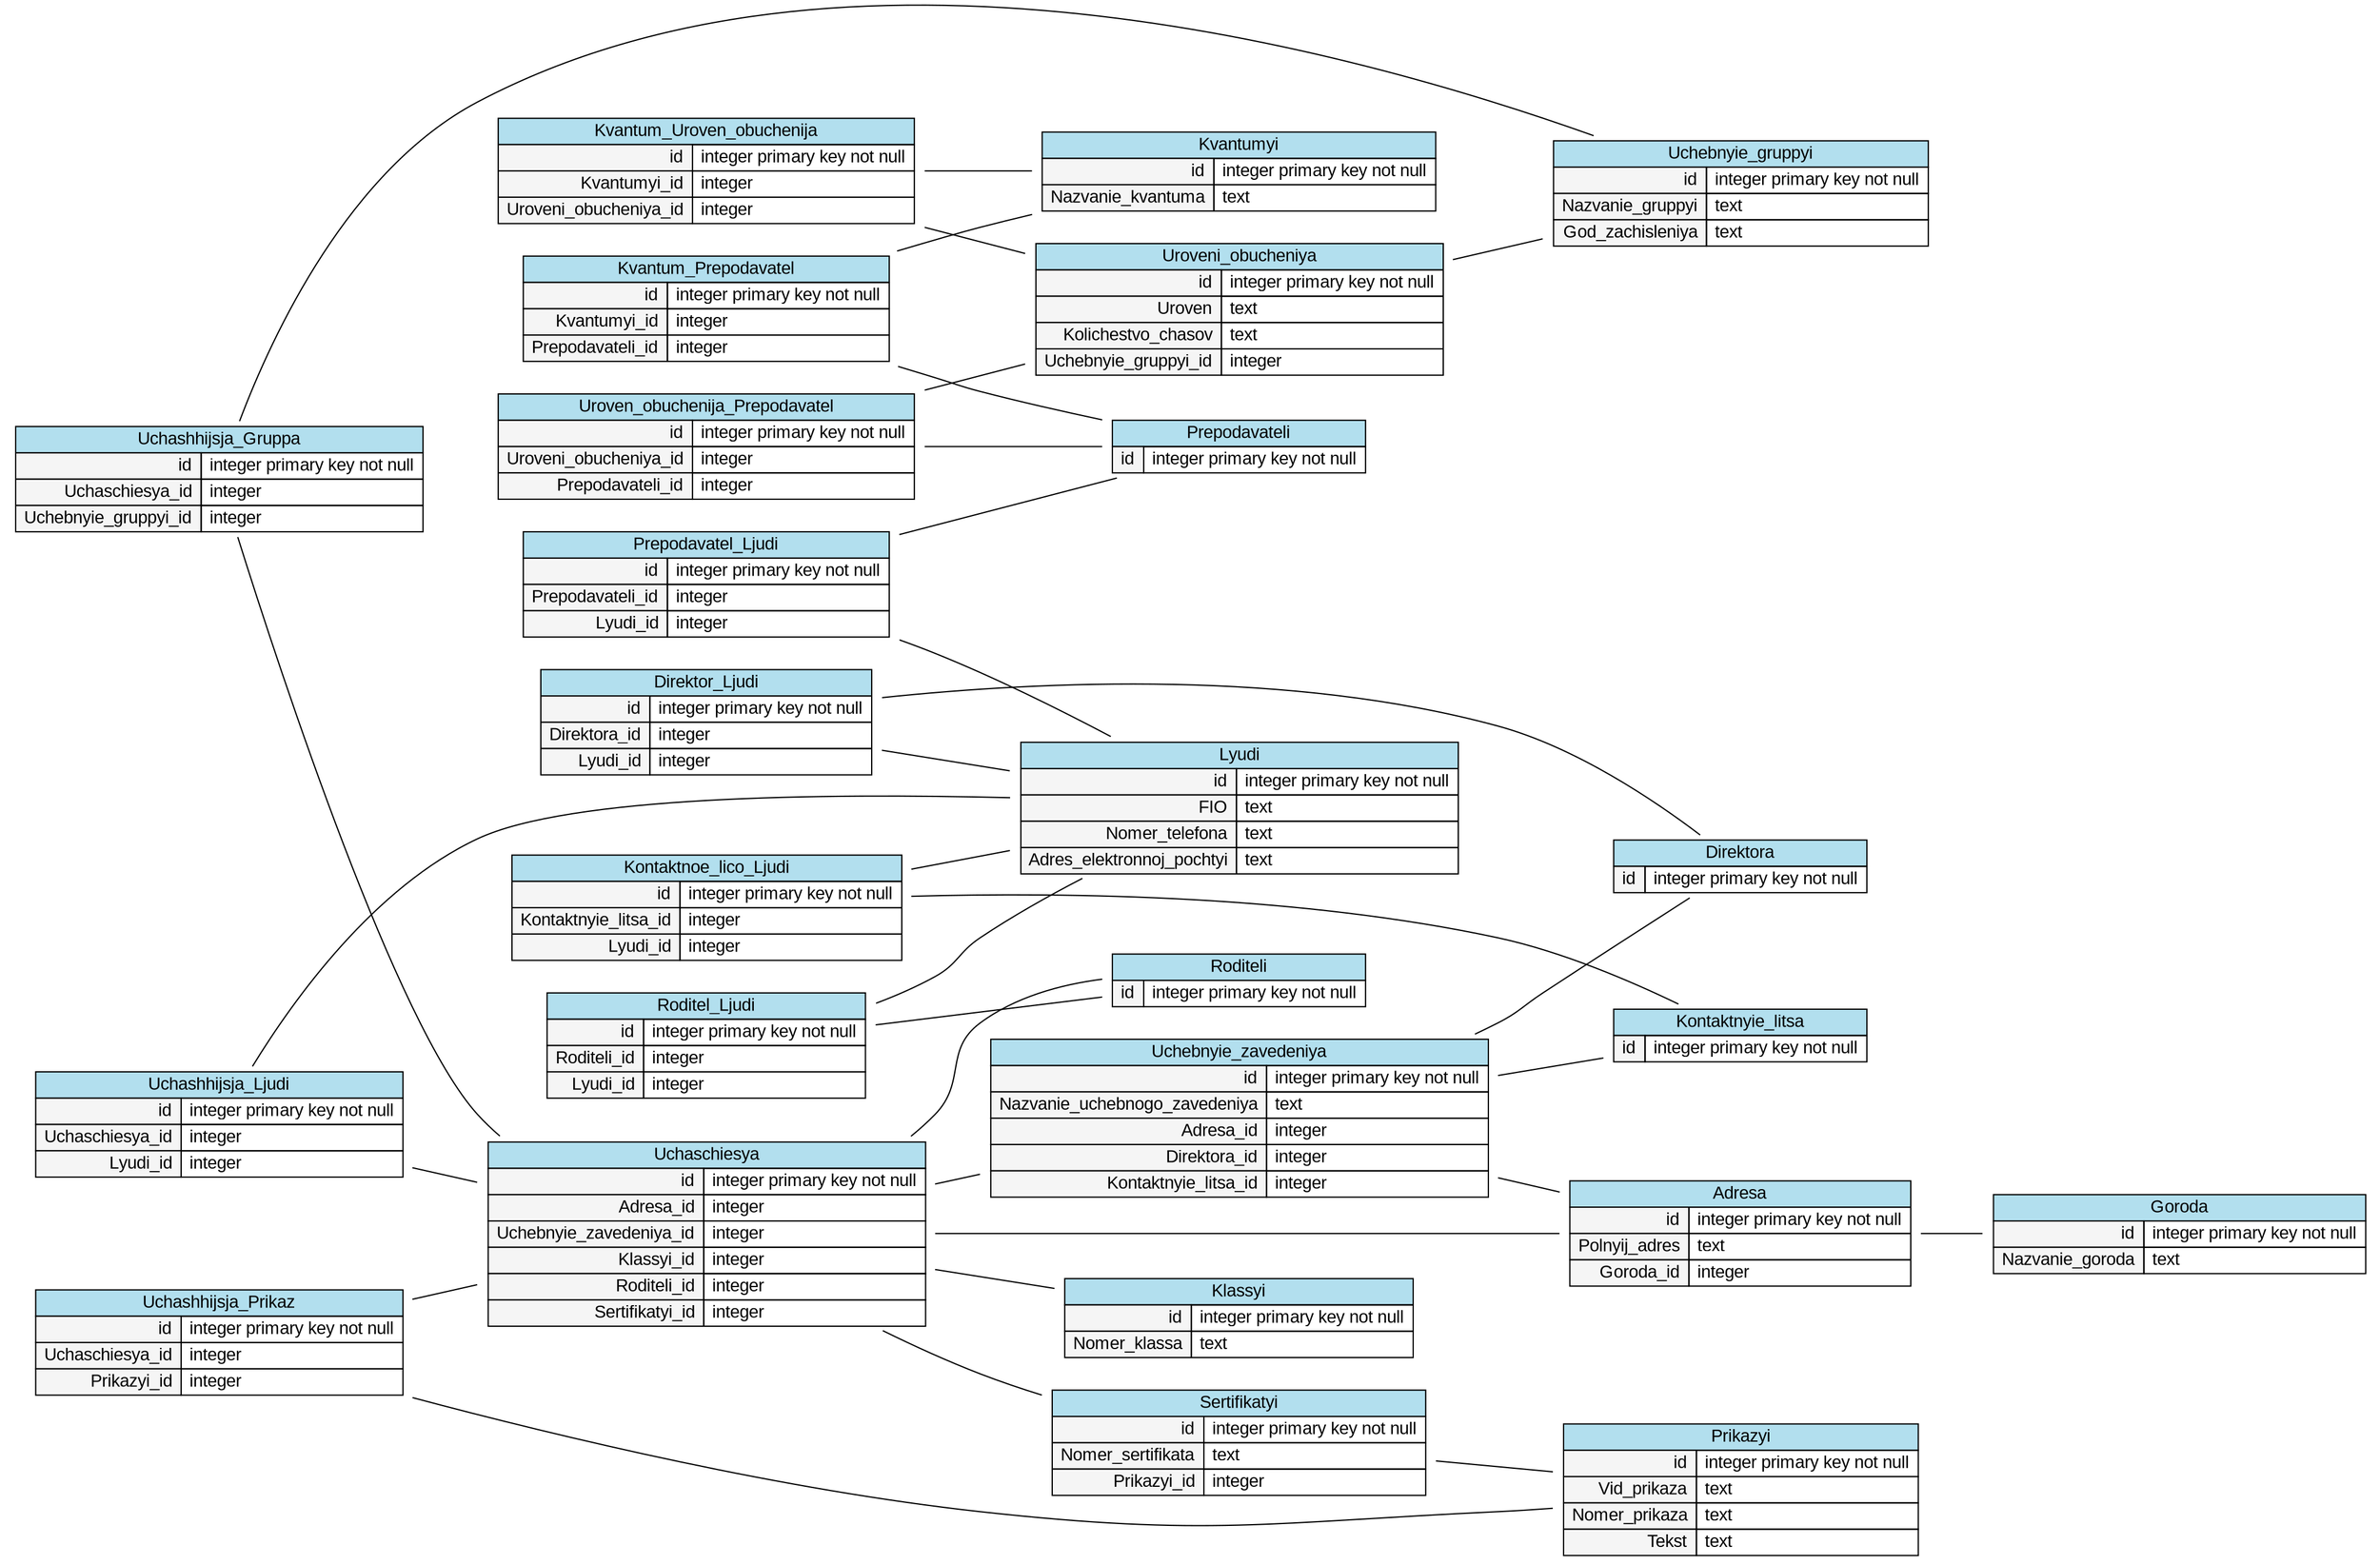 digraph g { 
	graph [ rankdir = "LR" ];

    "Kvantumyi" [
    shape=none
    label = <
      <table border="0" cellspacing="0" cellborder="1">
      <tr><td bgcolor="lightblue2" colspan="2"><font face="Arial"> Kvantumyi </font></td></tr>
      <tr><td bgcolor="grey96" align="right"><font face="Arial"> id </font></td><td align="left"><font face="Arial"> integer primary key not null </font></td></tr>
      <tr><td bgcolor="grey96" align="right"><font face="Arial"> Nazvanie_kvantuma </font></td><td align="left"><font face="Arial"> text </font></td></tr>
      </table>
    >];
    "Uchebnyie_gruppyi" [
    shape=none
    label = <
      <table border="0" cellspacing="0" cellborder="1">
      <tr><td bgcolor="lightblue2" colspan="2"><font face="Arial"> Uchebnyie_gruppyi </font></td></tr>
      <tr><td bgcolor="grey96" align="right"><font face="Arial"> id </font></td><td align="left"><font face="Arial"> integer primary key not null </font></td></tr>
      <tr><td bgcolor="grey96" align="right"><font face="Arial"> Nazvanie_gruppyi </font></td><td align="left"><font face="Arial"> text </font></td></tr>
      <tr><td bgcolor="grey96" align="right"><font face="Arial"> God_zachisleniya </font></td><td align="left"><font face="Arial"> text </font></td></tr>
      </table>
    >];
    "Uroveni_obucheniya" [
    shape=none
    label = <
      <table border="0" cellspacing="0" cellborder="1">
      <tr><td bgcolor="lightblue2" colspan="2"><font face="Arial"> Uroveni_obucheniya </font></td></tr>
      <tr><td bgcolor="grey96" align="right"><font face="Arial"> id </font></td><td align="left"><font face="Arial"> integer primary key not null </font></td></tr>
      <tr><td bgcolor="grey96" align="right"><font face="Arial"> Uroven </font></td><td align="left"><font face="Arial"> text </font></td></tr>
      <tr><td bgcolor="grey96" align="right"><font face="Arial"> Kolichestvo_chasov </font></td><td align="left"><font face="Arial"> text </font></td></tr>
      <tr><td bgcolor="grey96" align="right"><font face="Arial"> Uchebnyie_gruppyi_id </font></td><td align="left"><font face="Arial"> integer </font></td></tr>
      </table>
    >];
    "Adresa" [
    shape=none
    label = <
      <table border="0" cellspacing="0" cellborder="1">
      <tr><td bgcolor="lightblue2" colspan="2"><font face="Arial"> Adresa </font></td></tr>
      <tr><td bgcolor="grey96" align="right"><font face="Arial"> id </font></td><td align="left"><font face="Arial"> integer primary key not null </font></td></tr>
      <tr><td bgcolor="grey96" align="right"><font face="Arial"> Polnyij_adres </font></td><td align="left"><font face="Arial"> text </font></td></tr>
      <tr><td bgcolor="grey96" align="right"><font face="Arial"> Goroda_id </font></td><td align="left"><font face="Arial"> integer </font></td></tr>
      </table>
    >];
    "Uchebnyie_zavedeniya" [
    shape=none
    label = <
      <table border="0" cellspacing="0" cellborder="1">
      <tr><td bgcolor="lightblue2" colspan="2"><font face="Arial"> Uchebnyie_zavedeniya </font></td></tr>
      <tr><td bgcolor="grey96" align="right"><font face="Arial"> id </font></td><td align="left"><font face="Arial"> integer primary key not null </font></td></tr>
      <tr><td bgcolor="grey96" align="right"><font face="Arial"> Nazvanie_uchebnogo_zavedeniya </font></td><td align="left"><font face="Arial"> text </font></td></tr>
      <tr><td bgcolor="grey96" align="right"><font face="Arial"> Adresa_id </font></td><td align="left"><font face="Arial"> integer </font></td></tr>
      <tr><td bgcolor="grey96" align="right"><font face="Arial"> Direktora_id </font></td><td align="left"><font face="Arial"> integer </font></td></tr>
      <tr><td bgcolor="grey96" align="right"><font face="Arial"> Kontaktnyie_litsa_id </font></td><td align="left"><font face="Arial"> integer </font></td></tr>
      </table>
    >];
    "Klassyi" [
    shape=none
    label = <
      <table border="0" cellspacing="0" cellborder="1">
      <tr><td bgcolor="lightblue2" colspan="2"><font face="Arial"> Klassyi </font></td></tr>
      <tr><td bgcolor="grey96" align="right"><font face="Arial"> id </font></td><td align="left"><font face="Arial"> integer primary key not null </font></td></tr>
      <tr><td bgcolor="grey96" align="right"><font face="Arial"> Nomer_klassa </font></td><td align="left"><font face="Arial"> text </font></td></tr>
      </table>
    >];
    "Roditeli" [
    shape=none
    label = <
      <table border="0" cellspacing="0" cellborder="1">
      <tr><td bgcolor="lightblue2" colspan="2"><font face="Arial"> Roditeli </font></td></tr>
      <tr><td bgcolor="grey96" align="right"><font face="Arial"> id </font></td><td align="left"><font face="Arial"> integer primary key not null </font></td></tr>
      </table>
    >];
    "Sertifikatyi" [
    shape=none
    label = <
      <table border="0" cellspacing="0" cellborder="1">
      <tr><td bgcolor="lightblue2" colspan="2"><font face="Arial"> Sertifikatyi </font></td></tr>
      <tr><td bgcolor="grey96" align="right"><font face="Arial"> id </font></td><td align="left"><font face="Arial"> integer primary key not null </font></td></tr>
      <tr><td bgcolor="grey96" align="right"><font face="Arial"> Nomer_sertifikata </font></td><td align="left"><font face="Arial"> text </font></td></tr>
      <tr><td bgcolor="grey96" align="right"><font face="Arial"> Prikazyi_id </font></td><td align="left"><font face="Arial"> integer </font></td></tr>
      </table>
    >];
    "Uchaschiesya" [
    shape=none
    label = <
      <table border="0" cellspacing="0" cellborder="1">
      <tr><td bgcolor="lightblue2" colspan="2"><font face="Arial"> Uchaschiesya </font></td></tr>
      <tr><td bgcolor="grey96" align="right"><font face="Arial"> id </font></td><td align="left"><font face="Arial"> integer primary key not null </font></td></tr>
      <tr><td bgcolor="grey96" align="right"><font face="Arial"> Adresa_id </font></td><td align="left"><font face="Arial"> integer </font></td></tr>
      <tr><td bgcolor="grey96" align="right"><font face="Arial"> Uchebnyie_zavedeniya_id </font></td><td align="left"><font face="Arial"> integer </font></td></tr>
      <tr><td bgcolor="grey96" align="right"><font face="Arial"> Klassyi_id </font></td><td align="left"><font face="Arial"> integer </font></td></tr>
      <tr><td bgcolor="grey96" align="right"><font face="Arial"> Roditeli_id </font></td><td align="left"><font face="Arial"> integer </font></td></tr>
      <tr><td bgcolor="grey96" align="right"><font face="Arial"> Sertifikatyi_id </font></td><td align="left"><font face="Arial"> integer </font></td></tr>
      </table>
    >];
    "Prikazyi" [
    shape=none
    label = <
      <table border="0" cellspacing="0" cellborder="1">
      <tr><td bgcolor="lightblue2" colspan="2"><font face="Arial"> Prikazyi </font></td></tr>
      <tr><td bgcolor="grey96" align="right"><font face="Arial"> id </font></td><td align="left"><font face="Arial"> integer primary key not null </font></td></tr>
      <tr><td bgcolor="grey96" align="right"><font face="Arial"> Vid_prikaza </font></td><td align="left"><font face="Arial"> text </font></td></tr>
      <tr><td bgcolor="grey96" align="right"><font face="Arial"> Nomer_prikaza </font></td><td align="left"><font face="Arial"> text </font></td></tr>
      <tr><td bgcolor="grey96" align="right"><font face="Arial"> Tekst </font></td><td align="left"><font face="Arial"> text </font></td></tr>
      </table>
    >];
    "Goroda" [
    shape=none
    label = <
      <table border="0" cellspacing="0" cellborder="1">
      <tr><td bgcolor="lightblue2" colspan="2"><font face="Arial"> Goroda </font></td></tr>
      <tr><td bgcolor="grey96" align="right"><font face="Arial"> id </font></td><td align="left"><font face="Arial"> integer primary key not null </font></td></tr>
      <tr><td bgcolor="grey96" align="right"><font face="Arial"> Nazvanie_goroda </font></td><td align="left"><font face="Arial"> text </font></td></tr>
      </table>
    >];
    "Direktora" [
    shape=none
    label = <
      <table border="0" cellspacing="0" cellborder="1">
      <tr><td bgcolor="lightblue2" colspan="2"><font face="Arial"> Direktora </font></td></tr>
      <tr><td bgcolor="grey96" align="right"><font face="Arial"> id </font></td><td align="left"><font face="Arial"> integer primary key not null </font></td></tr>
      </table>
    >];
    "Kontaktnyie_litsa" [
    shape=none
    label = <
      <table border="0" cellspacing="0" cellborder="1">
      <tr><td bgcolor="lightblue2" colspan="2"><font face="Arial"> Kontaktnyie_litsa </font></td></tr>
      <tr><td bgcolor="grey96" align="right"><font face="Arial"> id </font></td><td align="left"><font face="Arial"> integer primary key not null </font></td></tr>
      </table>
    >];
    "Lyudi" [
    shape=none
    label = <
      <table border="0" cellspacing="0" cellborder="1">
      <tr><td bgcolor="lightblue2" colspan="2"><font face="Arial"> Lyudi </font></td></tr>
      <tr><td bgcolor="grey96" align="right"><font face="Arial"> id </font></td><td align="left"><font face="Arial"> integer primary key not null </font></td></tr>
      <tr><td bgcolor="grey96" align="right"><font face="Arial"> FIO </font></td><td align="left"><font face="Arial"> text </font></td></tr>
      <tr><td bgcolor="grey96" align="right"><font face="Arial"> Nomer_telefona </font></td><td align="left"><font face="Arial"> text </font></td></tr>
      <tr><td bgcolor="grey96" align="right"><font face="Arial"> Adres_elektronnoj_pochtyi </font></td><td align="left"><font face="Arial"> text </font></td></tr>
      </table>
    >];
    "Prepodavateli" [
    shape=none
    label = <
      <table border="0" cellspacing="0" cellborder="1">
      <tr><td bgcolor="lightblue2" colspan="2"><font face="Arial"> Prepodavateli </font></td></tr>
      <tr><td bgcolor="grey96" align="right"><font face="Arial"> id </font></td><td align="left"><font face="Arial"> integer primary key not null </font></td></tr>
      </table>
    >];
    "Kvantum_Prepodavatel" [
    shape=none
    label = <
      <table border="0" cellspacing="0" cellborder="1">
      <tr><td bgcolor="lightblue2" colspan="2"><font face="Arial"> Kvantum_Prepodavatel </font></td></tr>
      <tr><td bgcolor="grey96" align="right"><font face="Arial"> id </font></td><td align="left"><font face="Arial"> integer primary key not null </font></td></tr>
      <tr><td bgcolor="grey96" align="right"><font face="Arial"> Kvantumyi_id </font></td><td align="left"><font face="Arial"> integer </font></td></tr>
      <tr><td bgcolor="grey96" align="right"><font face="Arial"> Prepodavateli_id </font></td><td align="left"><font face="Arial"> integer </font></td></tr>
      </table>
    >];
    "Kvantum_Uroven_obuchenija" [
    shape=none
    label = <
      <table border="0" cellspacing="0" cellborder="1">
      <tr><td bgcolor="lightblue2" colspan="2"><font face="Arial"> Kvantum_Uroven_obuchenija </font></td></tr>
      <tr><td bgcolor="grey96" align="right"><font face="Arial"> id </font></td><td align="left"><font face="Arial"> integer primary key not null </font></td></tr>
      <tr><td bgcolor="grey96" align="right"><font face="Arial"> Kvantumyi_id </font></td><td align="left"><font face="Arial"> integer </font></td></tr>
      <tr><td bgcolor="grey96" align="right"><font face="Arial"> Uroveni_obucheniya_id </font></td><td align="left"><font face="Arial"> integer </font></td></tr>
      </table>
    >];
    "Uroven_obuchenija_Prepodavatel" [
    shape=none
    label = <
      <table border="0" cellspacing="0" cellborder="1">
      <tr><td bgcolor="lightblue2" colspan="2"><font face="Arial"> Uroven_obuchenija_Prepodavatel </font></td></tr>
      <tr><td bgcolor="grey96" align="right"><font face="Arial"> id </font></td><td align="left"><font face="Arial"> integer primary key not null </font></td></tr>
      <tr><td bgcolor="grey96" align="right"><font face="Arial"> Uroveni_obucheniya_id </font></td><td align="left"><font face="Arial"> integer </font></td></tr>
      <tr><td bgcolor="grey96" align="right"><font face="Arial"> Prepodavateli_id </font></td><td align="left"><font face="Arial"> integer </font></td></tr>
      </table>
    >];
    "Uchashhijsja_Ljudi" [
    shape=none
    label = <
      <table border="0" cellspacing="0" cellborder="1">
      <tr><td bgcolor="lightblue2" colspan="2"><font face="Arial"> Uchashhijsja_Ljudi </font></td></tr>
      <tr><td bgcolor="grey96" align="right"><font face="Arial"> id </font></td><td align="left"><font face="Arial"> integer primary key not null </font></td></tr>
      <tr><td bgcolor="grey96" align="right"><font face="Arial"> Uchaschiesya_id </font></td><td align="left"><font face="Arial"> integer </font></td></tr>
      <tr><td bgcolor="grey96" align="right"><font face="Arial"> Lyudi_id </font></td><td align="left"><font face="Arial"> integer </font></td></tr>
      </table>
    >];
    "Uchashhijsja_Gruppa" [
    shape=none
    label = <
      <table border="0" cellspacing="0" cellborder="1">
      <tr><td bgcolor="lightblue2" colspan="2"><font face="Arial"> Uchashhijsja_Gruppa </font></td></tr>
      <tr><td bgcolor="grey96" align="right"><font face="Arial"> id </font></td><td align="left"><font face="Arial"> integer primary key not null </font></td></tr>
      <tr><td bgcolor="grey96" align="right"><font face="Arial"> Uchaschiesya_id </font></td><td align="left"><font face="Arial"> integer </font></td></tr>
      <tr><td bgcolor="grey96" align="right"><font face="Arial"> Uchebnyie_gruppyi_id </font></td><td align="left"><font face="Arial"> integer </font></td></tr>
      </table>
    >];
    "Uchashhijsja_Prikaz" [
    shape=none
    label = <
      <table border="0" cellspacing="0" cellborder="1">
      <tr><td bgcolor="lightblue2" colspan="2"><font face="Arial"> Uchashhijsja_Prikaz </font></td></tr>
      <tr><td bgcolor="grey96" align="right"><font face="Arial"> id </font></td><td align="left"><font face="Arial"> integer primary key not null </font></td></tr>
      <tr><td bgcolor="grey96" align="right"><font face="Arial"> Uchaschiesya_id </font></td><td align="left"><font face="Arial"> integer </font></td></tr>
      <tr><td bgcolor="grey96" align="right"><font face="Arial"> Prikazyi_id </font></td><td align="left"><font face="Arial"> integer </font></td></tr>
      </table>
    >];
    "Prepodavatel_Ljudi" [
    shape=none
    label = <
      <table border="0" cellspacing="0" cellborder="1">
      <tr><td bgcolor="lightblue2" colspan="2"><font face="Arial"> Prepodavatel_Ljudi </font></td></tr>
      <tr><td bgcolor="grey96" align="right"><font face="Arial"> id </font></td><td align="left"><font face="Arial"> integer primary key not null </font></td></tr>
      <tr><td bgcolor="grey96" align="right"><font face="Arial"> Prepodavateli_id </font></td><td align="left"><font face="Arial"> integer </font></td></tr>
      <tr><td bgcolor="grey96" align="right"><font face="Arial"> Lyudi_id </font></td><td align="left"><font face="Arial"> integer </font></td></tr>
      </table>
    >];
    "Direktor_Ljudi" [
    shape=none
    label = <
      <table border="0" cellspacing="0" cellborder="1">
      <tr><td bgcolor="lightblue2" colspan="2"><font face="Arial"> Direktor_Ljudi </font></td></tr>
      <tr><td bgcolor="grey96" align="right"><font face="Arial"> id </font></td><td align="left"><font face="Arial"> integer primary key not null </font></td></tr>
      <tr><td bgcolor="grey96" align="right"><font face="Arial"> Direktora_id </font></td><td align="left"><font face="Arial"> integer </font></td></tr>
      <tr><td bgcolor="grey96" align="right"><font face="Arial"> Lyudi_id </font></td><td align="left"><font face="Arial"> integer </font></td></tr>
      </table>
    >];
    "Kontaktnoe_lico_Ljudi" [
    shape=none
    label = <
      <table border="0" cellspacing="0" cellborder="1">
      <tr><td bgcolor="lightblue2" colspan="2"><font face="Arial"> Kontaktnoe_lico_Ljudi </font></td></tr>
      <tr><td bgcolor="grey96" align="right"><font face="Arial"> id </font></td><td align="left"><font face="Arial"> integer primary key not null </font></td></tr>
      <tr><td bgcolor="grey96" align="right"><font face="Arial"> Kontaktnyie_litsa_id </font></td><td align="left"><font face="Arial"> integer </font></td></tr>
      <tr><td bgcolor="grey96" align="right"><font face="Arial"> Lyudi_id </font></td><td align="left"><font face="Arial"> integer </font></td></tr>
      </table>
    >];
    "Roditel_Ljudi" [
    shape=none
    label = <
      <table border="0" cellspacing="0" cellborder="1">
      <tr><td bgcolor="lightblue2" colspan="2"><font face="Arial"> Roditel_Ljudi </font></td></tr>
      <tr><td bgcolor="grey96" align="right"><font face="Arial"> id </font></td><td align="left"><font face="Arial"> integer primary key not null </font></td></tr>
      <tr><td bgcolor="grey96" align="right"><font face="Arial"> Roditeli_id </font></td><td align="left"><font face="Arial"> integer </font></td></tr>
      <tr><td bgcolor="grey96" align="right"><font face="Arial"> Lyudi_id </font></td><td align="left"><font face="Arial"> integer </font></td></tr>
      </table>
    >];	 Uroveni_obucheniya -> Uchebnyie_gruppyi [arrowhead="none"]
	 Adresa -> Goroda [arrowhead="none"]
	 Uchebnyie_zavedeniya -> Adresa [arrowhead="none"]
	 Uchebnyie_zavedeniya -> Direktora [arrowhead="none"]
	 Uchebnyie_zavedeniya -> Kontaktnyie_litsa [arrowhead="none"]
	 Sertifikatyi -> Prikazyi [arrowhead="none"]
	 Uchaschiesya -> Adresa [arrowhead="none"]
	 Uchaschiesya -> Uchebnyie_zavedeniya [arrowhead="none"]
	 Uchaschiesya -> Klassyi [arrowhead="none"]
	 Uchaschiesya -> Roditeli [arrowhead="none"]
	 Uchaschiesya -> Sertifikatyi [arrowhead="none"]
	 Kvantum_Prepodavatel -> Kvantumyi [arrowhead="none"]
	 Kvantum_Prepodavatel -> Prepodavateli [arrowhead="none"]
	 Kvantum_Uroven_obuchenija -> Kvantumyi [arrowhead="none"]
	 Kvantum_Uroven_obuchenija -> Uroveni_obucheniya [arrowhead="none"]
	 Uroven_obuchenija_Prepodavatel -> Uroveni_obucheniya [arrowhead="none"]
	 Uroven_obuchenija_Prepodavatel -> Prepodavateli [arrowhead="none"]
	 Uchashhijsja_Ljudi -> Uchaschiesya [arrowhead="none"]
	 Uchashhijsja_Ljudi -> Lyudi [arrowhead="none"]
	 Uchashhijsja_Gruppa -> Uchaschiesya [arrowhead="none"]
	 Uchashhijsja_Gruppa -> Uchebnyie_gruppyi [arrowhead="none"]
	 Uchashhijsja_Prikaz -> Uchaschiesya [arrowhead="none"]
	 Uchashhijsja_Prikaz -> Prikazyi [arrowhead="none"]
	 Prepodavatel_Ljudi -> Prepodavateli [arrowhead="none"]
	 Prepodavatel_Ljudi -> Lyudi [arrowhead="none"]
	 Direktor_Ljudi -> Direktora [arrowhead="none"]
	 Direktor_Ljudi -> Lyudi [arrowhead="none"]
	 Kontaktnoe_lico_Ljudi -> Kontaktnyie_litsa [arrowhead="none"]
	 Kontaktnoe_lico_Ljudi -> Lyudi [arrowhead="none"]
	 Roditel_Ljudi -> Roditeli [arrowhead="none"]
	 Roditel_Ljudi -> Lyudi [arrowhead="none"]
}
